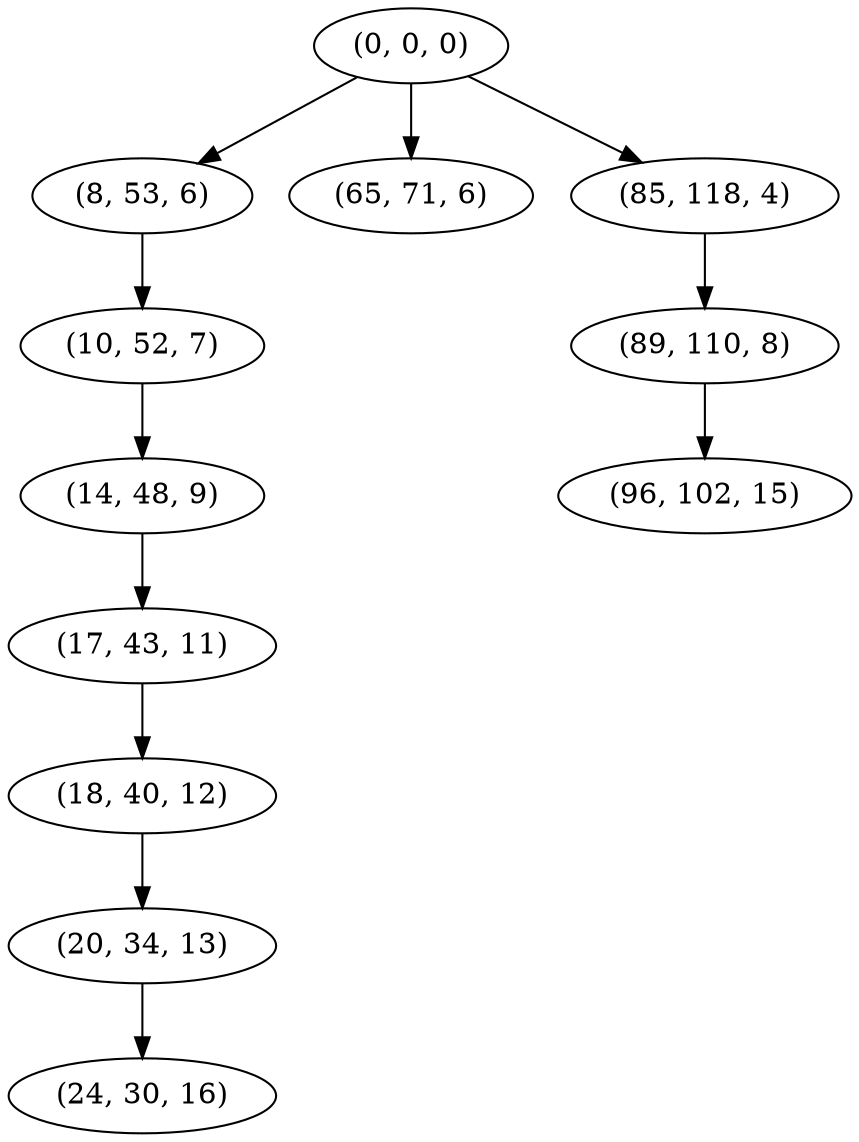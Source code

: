 digraph tree {
    "(0, 0, 0)";
    "(8, 53, 6)";
    "(10, 52, 7)";
    "(14, 48, 9)";
    "(17, 43, 11)";
    "(18, 40, 12)";
    "(20, 34, 13)";
    "(24, 30, 16)";
    "(65, 71, 6)";
    "(85, 118, 4)";
    "(89, 110, 8)";
    "(96, 102, 15)";
    "(0, 0, 0)" -> "(8, 53, 6)";
    "(0, 0, 0)" -> "(65, 71, 6)";
    "(0, 0, 0)" -> "(85, 118, 4)";
    "(8, 53, 6)" -> "(10, 52, 7)";
    "(10, 52, 7)" -> "(14, 48, 9)";
    "(14, 48, 9)" -> "(17, 43, 11)";
    "(17, 43, 11)" -> "(18, 40, 12)";
    "(18, 40, 12)" -> "(20, 34, 13)";
    "(20, 34, 13)" -> "(24, 30, 16)";
    "(85, 118, 4)" -> "(89, 110, 8)";
    "(89, 110, 8)" -> "(96, 102, 15)";
}
